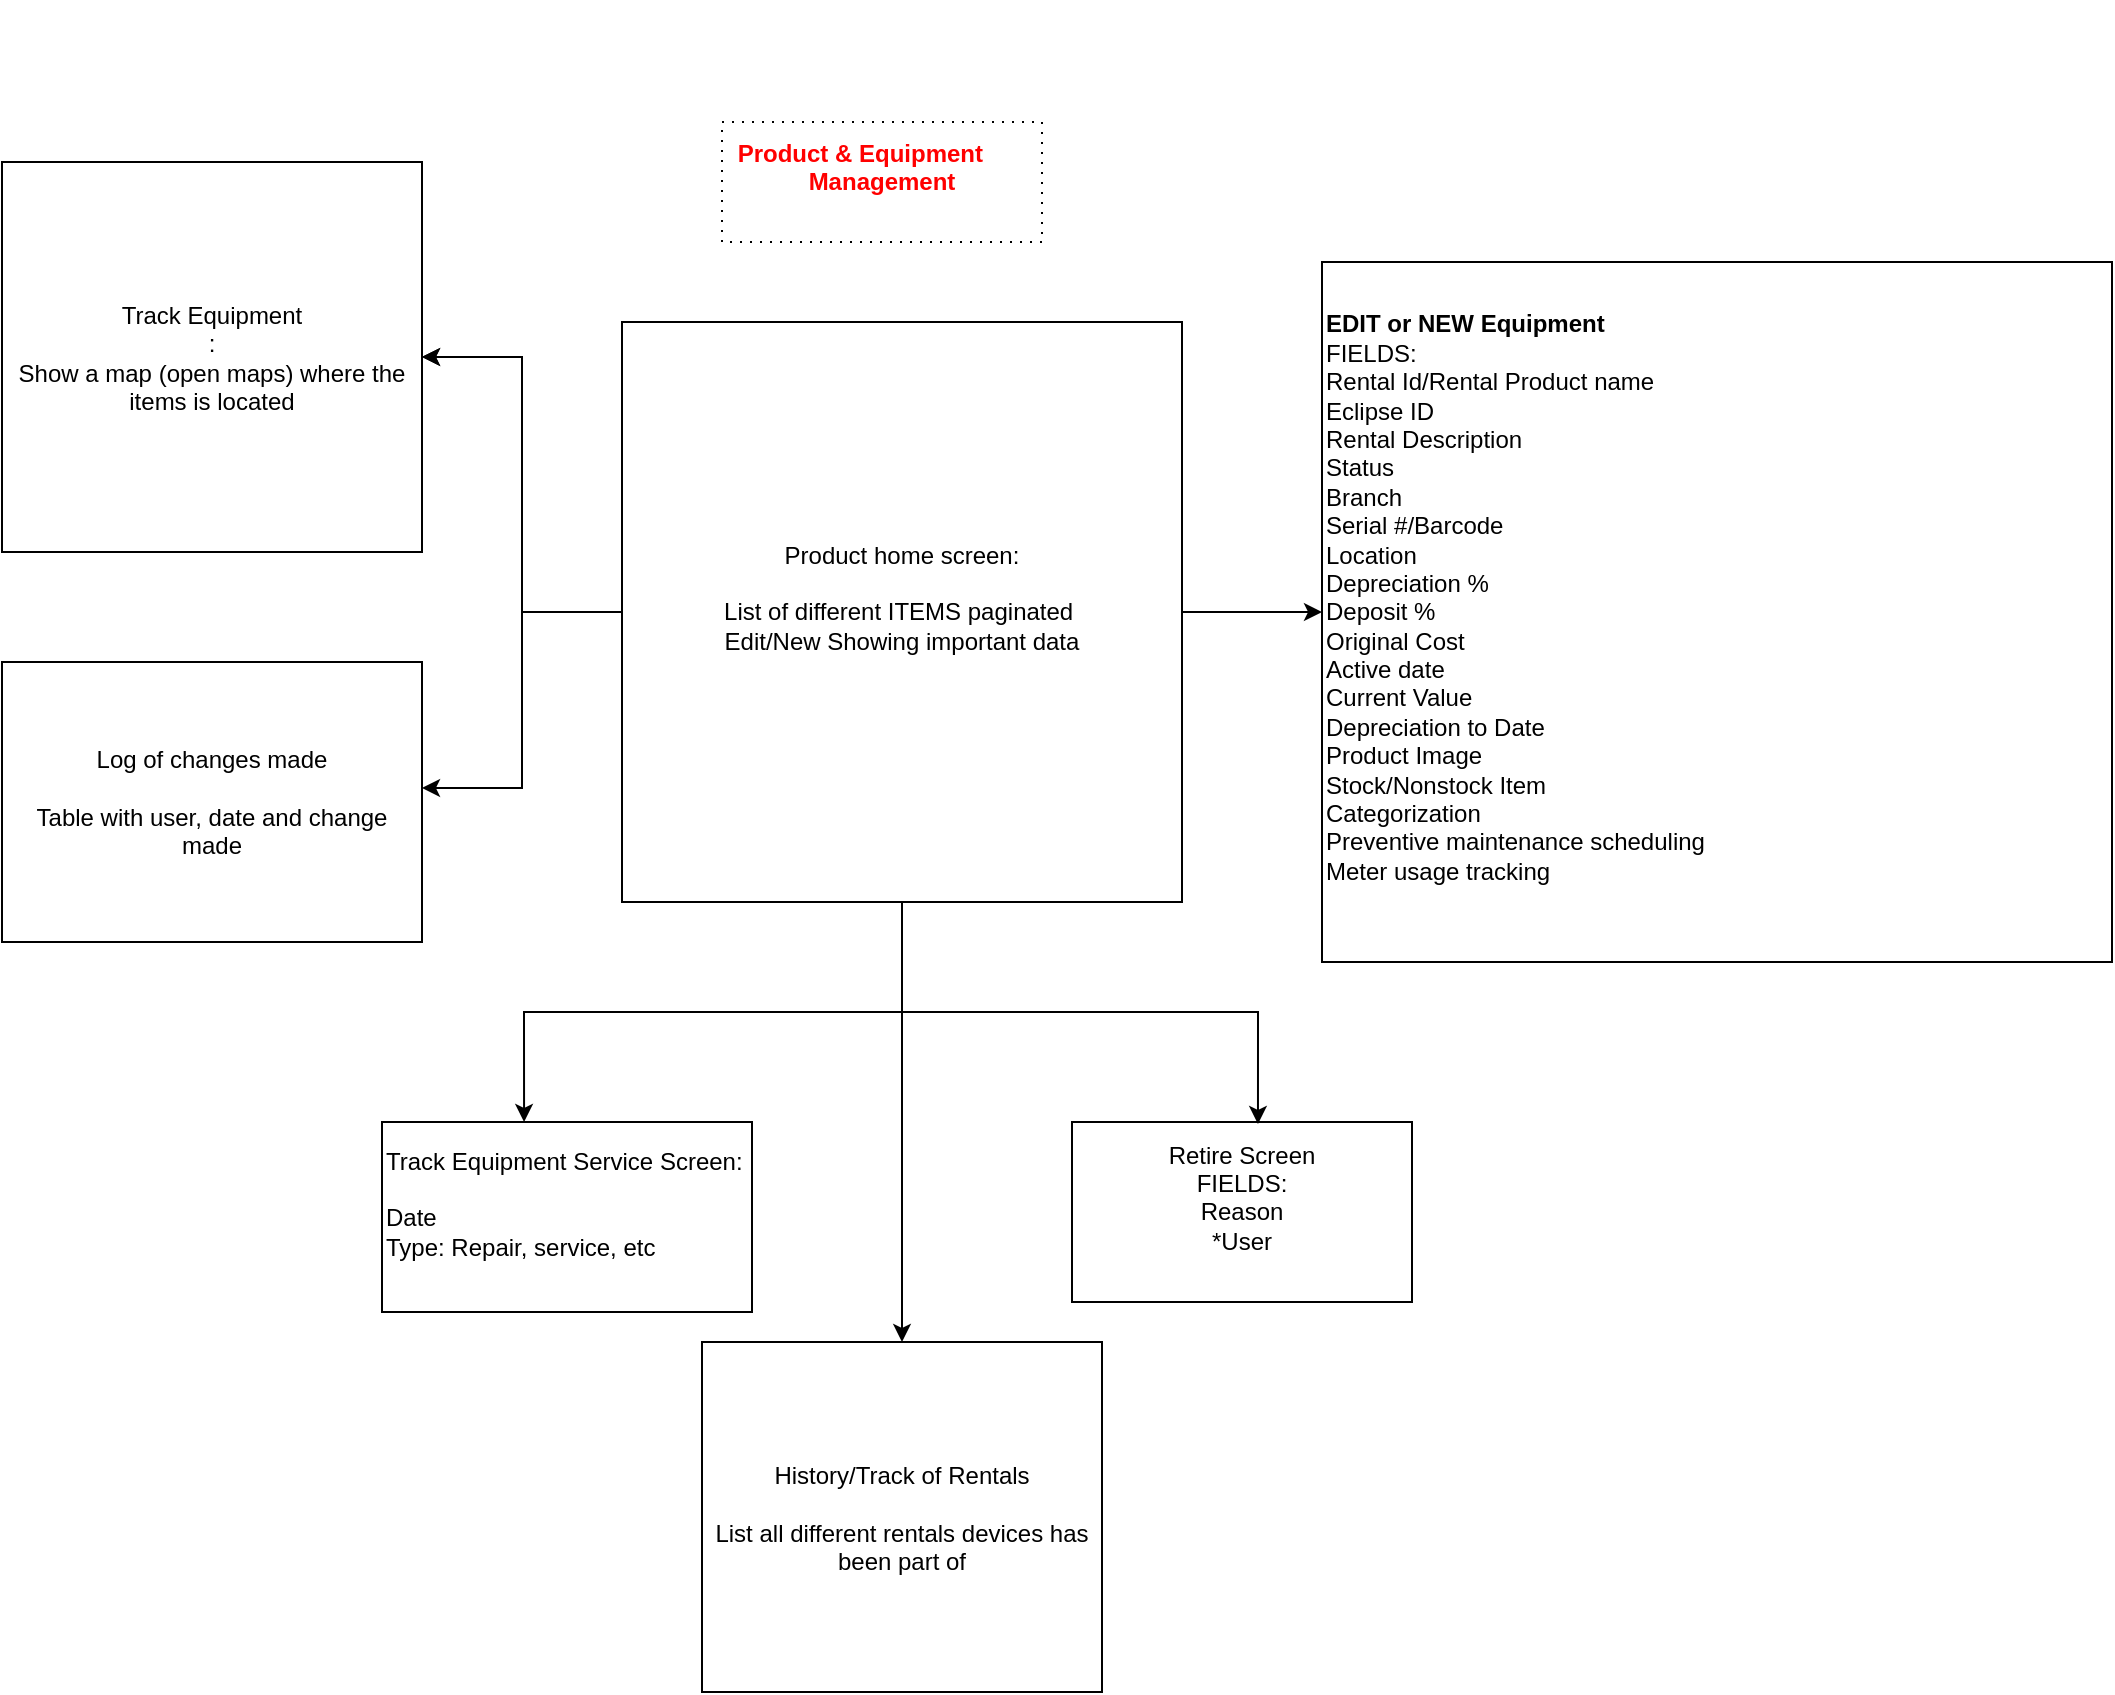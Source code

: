 <mxfile version="28.1.0">
  <diagram name="Page-1" id="-Bq5pmaMQpLumrQBqbNQ">
    <mxGraphModel dx="3126" dy="1879" grid="1" gridSize="10" guides="1" tooltips="1" connect="1" arrows="1" fold="1" page="1" pageScale="1" pageWidth="850" pageHeight="1100" math="0" shadow="0">
      <root>
        <mxCell id="0" />
        <mxCell id="1" parent="0" />
        <mxCell id="8BzuDYFggQnTBY4QK-u2-1" value="&lt;div align=&quot;left&quot;&gt;&lt;b&gt;EDIT or NEW Equipment&lt;/b&gt;&lt;br&gt;&lt;/div&gt;&lt;div align=&quot;left&quot;&gt;FIELDS:&lt;/div&gt;&lt;div align=&quot;left&quot;&gt;Rental Id/Rental Product name&lt;br&gt;Eclipse ID &lt;br&gt;Rental Description &lt;br&gt;Status&lt;br&gt;Branch&lt;br&gt;Serial #/Barcode&lt;br&gt;Location&lt;br&gt;Depreciation %&lt;br&gt;Deposit %&lt;br&gt;Original Cost&lt;br&gt;Active date&lt;br&gt;Current Value&lt;br&gt;Depreciation to Date &lt;br&gt;Product Image&lt;br&gt;Stock/Nonstock Item&lt;br&gt;Categorization&lt;br&gt;Preventive maintenance scheduling &lt;br&gt;Meter usage tracking&lt;br&gt;&lt;br&gt;&lt;/div&gt;" style="rounded=0;whiteSpace=wrap;html=1;align=left;" vertex="1" parent="1">
          <mxGeometry x="-300" y="-80" width="395" height="350" as="geometry" />
        </mxCell>
        <mxCell id="8BzuDYFggQnTBY4QK-u2-2" value="&lt;br&gt;&lt;br&gt;&lt;br&gt;&lt;br&gt;&lt;p style=&quot;text-indent:-.25in;mso-list:l0 level1 lfo1&quot; class=&quot;MsoListParagraph&quot;&gt;&lt;span style=&quot;font-family: Wingdings; color: red;&quot;&gt;&lt;span style=&quot;mso-list:Ignore&quot;&gt;&lt;span style=&quot;font:7.0pt &amp;quot;Times New Roman&amp;quot;&quot;&gt;&amp;nbsp;&lt;/span&gt;&lt;/span&gt;&lt;/span&gt;&lt;b&gt;&lt;span style=&quot;color: red;&quot;&gt;Product &amp;amp; Equipment Management&lt;/span&gt;&lt;/b&gt;&lt;/p&gt;&lt;br&gt;&lt;br&gt;&lt;br&gt;&lt;br&gt;&lt;div&gt;&lt;br/&gt;&lt;/div&gt;" style="whiteSpace=wrap;html=1;dashed=1;dashPattern=1 4;" vertex="1" parent="1">
          <mxGeometry x="-600" y="-150" width="160" height="60" as="geometry" />
        </mxCell>
        <mxCell id="8BzuDYFggQnTBY4QK-u2-5" value="&lt;div&gt;Retire Screen&lt;/div&gt;&lt;div&gt;FIELDS:&lt;/div&gt;&lt;div&gt;Reason&lt;/div&gt;&lt;div&gt;*User&lt;/div&gt;&lt;div&gt;&lt;br&gt;&lt;/div&gt;" style="whiteSpace=wrap;html=1;" vertex="1" parent="1">
          <mxGeometry x="-425" y="350" width="170" height="90" as="geometry" />
        </mxCell>
        <mxCell id="8BzuDYFggQnTBY4QK-u2-7" value="&lt;div&gt;Track Equipment Service Screen:&lt;/div&gt;&lt;div&gt;&lt;br&gt;&lt;/div&gt;&lt;div&gt;Date&lt;/div&gt;&lt;div&gt;Type: Repair, service, etc&lt;br&gt;&lt;/div&gt;&lt;div&gt;&lt;br&gt;&lt;/div&gt;" style="whiteSpace=wrap;html=1;align=left;rounded=0;" vertex="1" parent="1">
          <mxGeometry x="-770" y="350" width="185" height="95" as="geometry" />
        </mxCell>
        <mxCell id="8BzuDYFggQnTBY4QK-u2-10" style="edgeStyle=orthogonalEdgeStyle;rounded=0;orthogonalLoop=1;jettySize=auto;html=1;" edge="1" parent="1" source="8BzuDYFggQnTBY4QK-u2-9" target="8BzuDYFggQnTBY4QK-u2-1">
          <mxGeometry relative="1" as="geometry" />
        </mxCell>
        <mxCell id="8BzuDYFggQnTBY4QK-u2-15" value="" style="edgeStyle=orthogonalEdgeStyle;rounded=0;orthogonalLoop=1;jettySize=auto;html=1;" edge="1" parent="1" source="8BzuDYFggQnTBY4QK-u2-9" target="8BzuDYFggQnTBY4QK-u2-14">
          <mxGeometry relative="1" as="geometry" />
        </mxCell>
        <mxCell id="8BzuDYFggQnTBY4QK-u2-17" value="" style="edgeStyle=orthogonalEdgeStyle;rounded=0;orthogonalLoop=1;jettySize=auto;html=1;" edge="1" parent="1" source="8BzuDYFggQnTBY4QK-u2-9" target="8BzuDYFggQnTBY4QK-u2-16">
          <mxGeometry relative="1" as="geometry" />
        </mxCell>
        <mxCell id="8BzuDYFggQnTBY4QK-u2-19" value="" style="edgeStyle=orthogonalEdgeStyle;rounded=0;orthogonalLoop=1;jettySize=auto;html=1;" edge="1" parent="1" source="8BzuDYFggQnTBY4QK-u2-9" target="8BzuDYFggQnTBY4QK-u2-14">
          <mxGeometry relative="1" as="geometry" />
        </mxCell>
        <mxCell id="8BzuDYFggQnTBY4QK-u2-9" value="&lt;div&gt;Product home screen:&lt;/div&gt;&lt;div&gt;&lt;br&gt;&lt;/div&gt;&lt;div&gt;List of different ITEMS paginated&amp;nbsp; &lt;br&gt;&lt;/div&gt;&lt;div&gt;Edit/New Showing important data&lt;br&gt;&lt;/div&gt;&lt;div&gt;&lt;br&gt;&lt;/div&gt;" style="rounded=0;whiteSpace=wrap;html=1;" vertex="1" parent="1">
          <mxGeometry x="-650" y="-50" width="280" height="290" as="geometry" />
        </mxCell>
        <mxCell id="8BzuDYFggQnTBY4QK-u2-12" style="edgeStyle=orthogonalEdgeStyle;rounded=0;orthogonalLoop=1;jettySize=auto;html=1;entryX=0.547;entryY=0.011;entryDx=0;entryDy=0;entryPerimeter=0;" edge="1" parent="1" source="8BzuDYFggQnTBY4QK-u2-9" target="8BzuDYFggQnTBY4QK-u2-5">
          <mxGeometry relative="1" as="geometry" />
        </mxCell>
        <mxCell id="8BzuDYFggQnTBY4QK-u2-13" style="edgeStyle=orthogonalEdgeStyle;rounded=0;orthogonalLoop=1;jettySize=auto;html=1;entryX=0.384;entryY=0;entryDx=0;entryDy=0;entryPerimeter=0;" edge="1" parent="1" source="8BzuDYFggQnTBY4QK-u2-9" target="8BzuDYFggQnTBY4QK-u2-7">
          <mxGeometry relative="1" as="geometry" />
        </mxCell>
        <mxCell id="8BzuDYFggQnTBY4QK-u2-14" value="Track Equipment&lt;br&gt;&lt;div&gt;:&lt;/div&gt;&lt;div&gt;Show a map (open maps) where the items is located&lt;br&gt;&lt;/div&gt;" style="whiteSpace=wrap;html=1;rounded=0;" vertex="1" parent="1">
          <mxGeometry x="-960" y="-130" width="210" height="195" as="geometry" />
        </mxCell>
        <mxCell id="8BzuDYFggQnTBY4QK-u2-16" value="&lt;div&gt;History/Track of Rentals&lt;/div&gt;&lt;div&gt;&lt;br&gt;&lt;/div&gt;&lt;div&gt;List all different rentals devices has been part of&lt;br&gt;&lt;/div&gt;" style="whiteSpace=wrap;html=1;rounded=0;" vertex="1" parent="1">
          <mxGeometry x="-610" y="460" width="200" height="175" as="geometry" />
        </mxCell>
        <mxCell id="8BzuDYFggQnTBY4QK-u2-20" value="&lt;div&gt;Log of changes made&lt;/div&gt;&lt;div&gt;&lt;br&gt;&lt;/div&gt;&lt;div&gt;Table with user, date and change made&lt;br&gt;&lt;/div&gt;" style="rounded=0;whiteSpace=wrap;html=1;" vertex="1" parent="1">
          <mxGeometry x="-960" y="120" width="210" height="140" as="geometry" />
        </mxCell>
        <mxCell id="8BzuDYFggQnTBY4QK-u2-21" style="edgeStyle=orthogonalEdgeStyle;rounded=0;orthogonalLoop=1;jettySize=auto;html=1;entryX=1;entryY=0.45;entryDx=0;entryDy=0;entryPerimeter=0;" edge="1" parent="1" source="8BzuDYFggQnTBY4QK-u2-9" target="8BzuDYFggQnTBY4QK-u2-20">
          <mxGeometry relative="1" as="geometry" />
        </mxCell>
      </root>
    </mxGraphModel>
  </diagram>
</mxfile>
